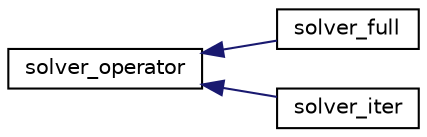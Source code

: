 digraph "Graphical Class Hierarchy"
{
  edge [fontname="Helvetica",fontsize="10",labelfontname="Helvetica",labelfontsize="10"];
  node [fontname="Helvetica",fontsize="10",shape=record];
  rankdir="LR";
  Node1 [label="solver_operator",height=0.2,width=0.4,color="black", fillcolor="white", style="filled",URL="$classsolver__operator.html"];
  Node1 -> Node2 [dir="back",color="midnightblue",fontsize="10",style="solid",fontname="Helvetica"];
  Node2 [label="solver_full",height=0.2,width=0.4,color="black", fillcolor="white", style="filled",URL="$classsolver__full.html"];
  Node1 -> Node3 [dir="back",color="midnightblue",fontsize="10",style="solid",fontname="Helvetica"];
  Node3 [label="solver_iter",height=0.2,width=0.4,color="black", fillcolor="white", style="filled",URL="$classsolver__iter.html"];
}
